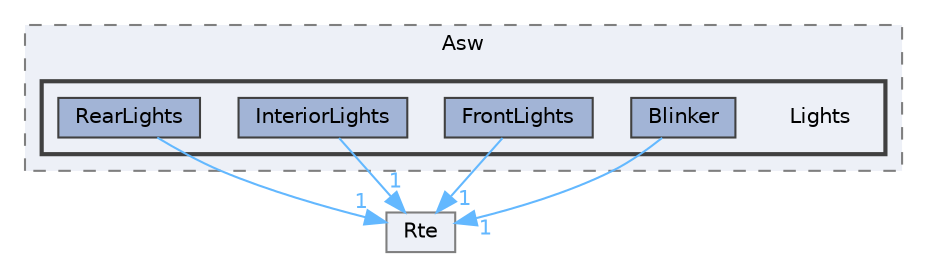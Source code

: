 digraph "Project/avProj/Asw/Lights"
{
 // LATEX_PDF_SIZE
  bgcolor="transparent";
  edge [fontname=Helvetica,fontsize=10,labelfontname=Helvetica,labelfontsize=10];
  node [fontname=Helvetica,fontsize=10,shape=box,height=0.2,width=0.4];
  compound=true
  subgraph clusterdir_451e5911a910c1fe6d341594f6c5cc91 {
    graph [ bgcolor="#edf0f7", pencolor="grey50", label="Asw", fontname=Helvetica,fontsize=10 style="filled,dashed", URL="dir_451e5911a910c1fe6d341594f6c5cc91.html",tooltip=""]
  subgraph clusterdir_006ef49f93da9adadf7fb9d7b3f7ba90 {
    graph [ bgcolor="#edf0f7", pencolor="grey25", label="", fontname=Helvetica,fontsize=10 style="filled,bold", URL="dir_006ef49f93da9adadf7fb9d7b3f7ba90.html",tooltip=""]
    dir_006ef49f93da9adadf7fb9d7b3f7ba90 [shape=plaintext, label="Lights"];
  dir_6c8980bc1813bc9eef377b2a6800f831 [label="Blinker", fillcolor="#a2b4d6", color="grey25", style="filled", URL="dir_6c8980bc1813bc9eef377b2a6800f831.html",tooltip=""];
  dir_451eef6006c9195d9c24f41f87c50a62 [label="FrontLights", fillcolor="#a2b4d6", color="grey25", style="filled", URL="dir_451eef6006c9195d9c24f41f87c50a62.html",tooltip=""];
  dir_ec0c8ad3e53b0a9ab9331fc5429ea41b [label="InteriorLights", fillcolor="#a2b4d6", color="grey25", style="filled", URL="dir_ec0c8ad3e53b0a9ab9331fc5429ea41b.html",tooltip=""];
  dir_945da5f4131368ae6700084384023484 [label="RearLights", fillcolor="#a2b4d6", color="grey25", style="filled", URL="dir_945da5f4131368ae6700084384023484.html",tooltip=""];
  }
  }
  dir_44ac158177b38012ded29e0bce1ce711 [label="Rte", fillcolor="#edf0f7", color="grey50", style="filled", URL="dir_44ac158177b38012ded29e0bce1ce711.html",tooltip=""];
  dir_6c8980bc1813bc9eef377b2a6800f831->dir_44ac158177b38012ded29e0bce1ce711 [headlabel="1", labeldistance=1.5 headhref="dir_000007_000082.html" color="steelblue1" fontcolor="steelblue1"];
  dir_451eef6006c9195d9c24f41f87c50a62->dir_44ac158177b38012ded29e0bce1ce711 [headlabel="1", labeldistance=1.5 headhref="dir_000047_000082.html" color="steelblue1" fontcolor="steelblue1"];
  dir_ec0c8ad3e53b0a9ab9331fc5429ea41b->dir_44ac158177b38012ded29e0bce1ce711 [headlabel="1", labeldistance=1.5 headhref="dir_000059_000082.html" color="steelblue1" fontcolor="steelblue1"];
  dir_945da5f4131368ae6700084384023484->dir_44ac158177b38012ded29e0bce1ce711 [headlabel="1", labeldistance=1.5 headhref="dir_000079_000082.html" color="steelblue1" fontcolor="steelblue1"];
}
